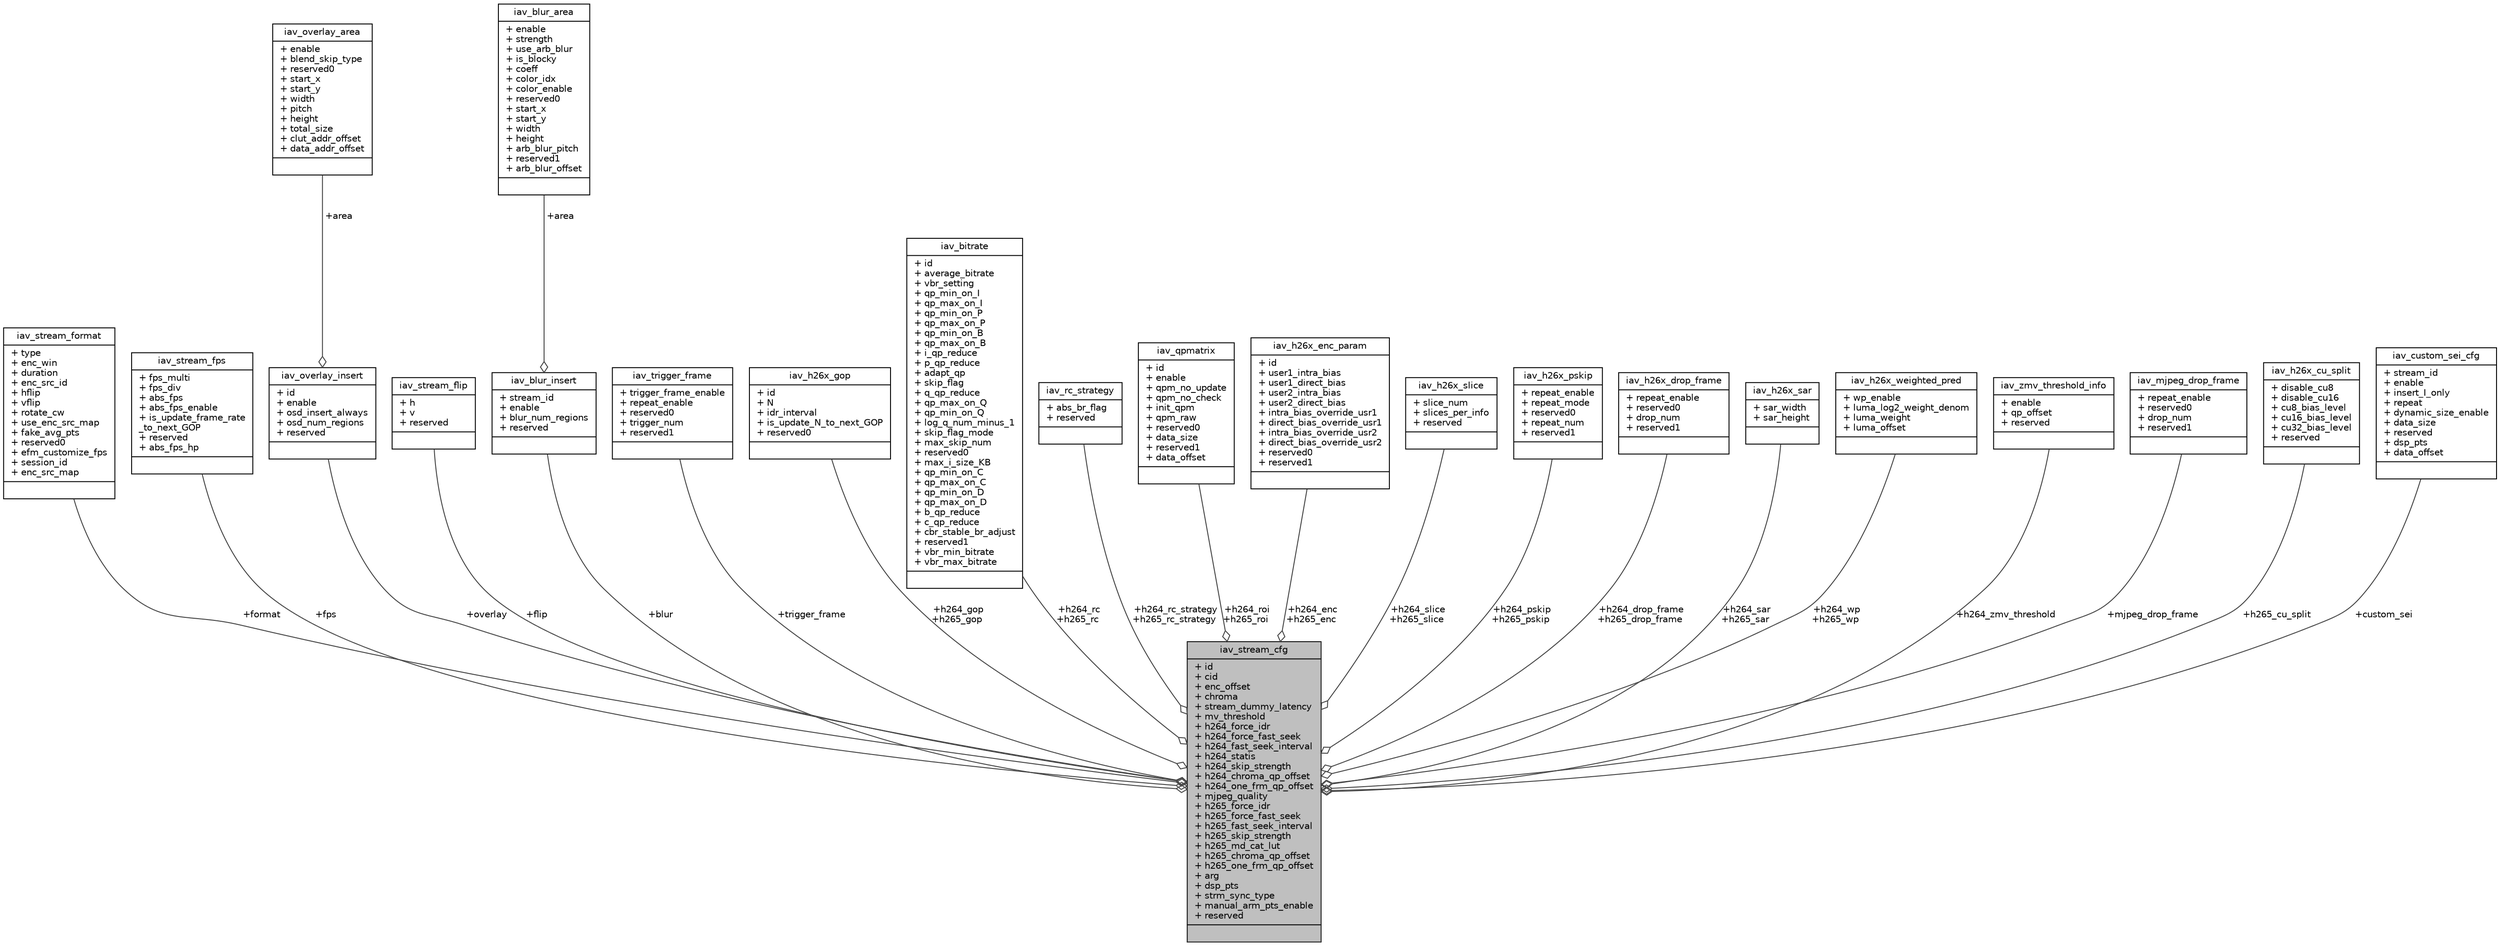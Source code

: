 digraph "iav_stream_cfg"
{
 // INTERACTIVE_SVG=YES
 // LATEX_PDF_SIZE
  bgcolor="transparent";
  edge [fontname="Helvetica",fontsize="10",labelfontname="Helvetica",labelfontsize="10"];
  node [fontname="Helvetica",fontsize="10",shape=record];
  Node1 [label="{iav_stream_cfg\n|+ id\l+ cid\l+ enc_offset\l+ chroma\l+ stream_dummy_latency\l+ mv_threshold\l+ h264_force_idr\l+ h264_force_fast_seek\l+ h264_fast_seek_interval\l+ h264_statis\l+ h264_skip_strength\l+ h264_chroma_qp_offset\l+ h264_one_frm_qp_offset\l+ mjpeg_quality\l+ h265_force_idr\l+ h265_force_fast_seek\l+ h265_fast_seek_interval\l+ h265_skip_strength\l+ h265_md_cat_lut\l+ h265_chroma_qp_offset\l+ h265_one_frm_qp_offset\l+ arg\l+ dsp_pts\l+ strm_sync_type\l+ manual_arm_pts_enable\l+ reserved\l|}",height=0.2,width=0.4,color="black", fillcolor="grey75", style="filled", fontcolor="black",tooltip=" "];
  Node2 -> Node1 [color="grey25",fontsize="10",style="solid",label=" +format" ,arrowhead="odiamond",fontname="Helvetica"];
  Node2 [label="{iav_stream_format\n|+ type\l+ enc_win\l+ duration\l+ enc_src_id\l+ hflip\l+ vflip\l+ rotate_cw\l+ use_enc_src_map\l+ fake_avg_pts\l+ reserved0\l+ efm_customize_fps\l+ session_id\l+ enc_src_map\l|}",height=0.2,width=0.4,color="black",URL="$dd/d8d/structiav__stream__format.html",tooltip=" "];
  Node3 -> Node1 [color="grey25",fontsize="10",style="solid",label=" +fps" ,arrowhead="odiamond",fontname="Helvetica"];
  Node3 [label="{iav_stream_fps\n|+ fps_multi\l+ fps_div\l+ abs_fps\l+ abs_fps_enable\l+ is_update_frame_rate\l_to_next_GOP\l+ reserved\l+ abs_fps_hp\l|}",height=0.2,width=0.4,color="black",URL="$d9/d3a/structiav__stream__fps.html",tooltip=" "];
  Node4 -> Node1 [color="grey25",fontsize="10",style="solid",label=" +overlay" ,arrowhead="odiamond",fontname="Helvetica"];
  Node4 [label="{iav_overlay_insert\n|+ id\l+ enable\l+ osd_insert_always\l+ osd_num_regions\l+ reserved\l|}",height=0.2,width=0.4,color="black",URL="$d4/d81/structiav__overlay__insert.html",tooltip=" "];
  Node5 -> Node4 [color="grey25",fontsize="10",style="solid",label=" +area" ,arrowhead="odiamond",fontname="Helvetica"];
  Node5 [label="{iav_overlay_area\n|+ enable\l+ blend_skip_type\l+ reserved0\l+ start_x\l+ start_y\l+ width\l+ pitch\l+ height\l+ total_size\l+ clut_addr_offset\l+ data_addr_offset\l|}",height=0.2,width=0.4,color="black",URL="$dc/dcd/structiav__overlay__area.html",tooltip=" "];
  Node6 -> Node1 [color="grey25",fontsize="10",style="solid",label=" +flip" ,arrowhead="odiamond",fontname="Helvetica"];
  Node6 [label="{iav_stream_flip\n|+ h\l+ v\l+ reserved\l|}",height=0.2,width=0.4,color="black",URL="$dc/d00/structiav__stream__flip.html",tooltip=" "];
  Node7 -> Node1 [color="grey25",fontsize="10",style="solid",label=" +blur" ,arrowhead="odiamond",fontname="Helvetica"];
  Node7 [label="{iav_blur_insert\n|+ stream_id\l+ enable\l+ blur_num_regions\l+ reserved\l|}",height=0.2,width=0.4,color="black",URL="$d3/dcd/structiav__blur__insert.html",tooltip=" "];
  Node8 -> Node7 [color="grey25",fontsize="10",style="solid",label=" +area" ,arrowhead="odiamond",fontname="Helvetica"];
  Node8 [label="{iav_blur_area\n|+ enable\l+ strength\l+ use_arb_blur\l+ is_blocky\l+ coeff\l+ color_idx\l+ color_enable\l+ reserved0\l+ start_x\l+ start_y\l+ width\l+ height\l+ arb_blur_pitch\l+ reserved1\l+ arb_blur_offset\l|}",height=0.2,width=0.4,color="black",URL="$d2/d61/structiav__blur__area.html",tooltip=" "];
  Node9 -> Node1 [color="grey25",fontsize="10",style="solid",label=" +trigger_frame" ,arrowhead="odiamond",fontname="Helvetica"];
  Node9 [label="{iav_trigger_frame\n|+ trigger_frame_enable\l+ repeat_enable\l+ reserved0\l+ trigger_num\l+ reserved1\l|}",height=0.2,width=0.4,color="black",URL="$dd/dc6/structiav__trigger__frame.html",tooltip=" "];
  Node10 -> Node1 [color="grey25",fontsize="10",style="solid",label=" +h264_gop\n+h265_gop" ,arrowhead="odiamond",fontname="Helvetica"];
  Node10 [label="{iav_h26x_gop\n|+ id\l+ N\l+ idr_interval\l+ is_update_N_to_next_GOP\l+ reserved0\l|}",height=0.2,width=0.4,color="black",URL="$db/dbb/structiav__h26x__gop.html",tooltip=" "];
  Node11 -> Node1 [color="grey25",fontsize="10",style="solid",label=" +h264_rc\n+h265_rc" ,arrowhead="odiamond",fontname="Helvetica"];
  Node11 [label="{iav_bitrate\n|+ id\l+ average_bitrate\l+ vbr_setting\l+ qp_min_on_I\l+ qp_max_on_I\l+ qp_min_on_P\l+ qp_max_on_P\l+ qp_min_on_B\l+ qp_max_on_B\l+ i_qp_reduce\l+ p_qp_reduce\l+ adapt_qp\l+ skip_flag\l+ q_qp_reduce\l+ qp_max_on_Q\l+ qp_min_on_Q\l+ log_q_num_minus_1\l+ skip_flag_mode\l+ max_skip_num\l+ reserved0\l+ max_i_size_KB\l+ qp_min_on_C\l+ qp_max_on_C\l+ qp_min_on_D\l+ qp_max_on_D\l+ b_qp_reduce\l+ c_qp_reduce\l+ cbr_stable_br_adjust\l+ reserved1\l+ vbr_min_bitrate\l+ vbr_max_bitrate\l|}",height=0.2,width=0.4,color="black",URL="$df/d72/structiav__bitrate.html",tooltip=" "];
  Node12 -> Node1 [color="grey25",fontsize="10",style="solid",label=" +h264_rc_strategy\n+h265_rc_strategy" ,arrowhead="odiamond",fontname="Helvetica"];
  Node12 [label="{iav_rc_strategy\n|+ abs_br_flag\l+ reserved\l|}",height=0.2,width=0.4,color="black",URL="$de/d11/structiav__rc__strategy.html",tooltip=" "];
  Node13 -> Node1 [color="grey25",fontsize="10",style="solid",label=" +h264_roi\n+h265_roi" ,arrowhead="odiamond",fontname="Helvetica"];
  Node13 [label="{iav_qpmatrix\n|+ id\l+ enable\l+ qpm_no_update\l+ qpm_no_check\l+ init_qpm\l+ qpm_raw\l+ reserved0\l+ data_size\l+ reserved1\l+ data_offset\l|}",height=0.2,width=0.4,color="black",URL="$d2/d53/structiav__qpmatrix.html",tooltip=" "];
  Node14 -> Node1 [color="grey25",fontsize="10",style="solid",label=" +h264_enc\n+h265_enc" ,arrowhead="odiamond",fontname="Helvetica"];
  Node14 [label="{iav_h26x_enc_param\n|+ id\l+ user1_intra_bias\l+ user1_direct_bias\l+ user2_intra_bias\l+ user2_direct_bias\l+ intra_bias_override_usr1\l+ direct_bias_override_usr1\l+ intra_bias_override_usr2\l+ direct_bias_override_usr2\l+ reserved0\l+ reserved1\l|}",height=0.2,width=0.4,color="black",URL="$dc/dcf/structiav__h26x__enc__param.html",tooltip=" "];
  Node15 -> Node1 [color="grey25",fontsize="10",style="solid",label=" +h264_slice\n+h265_slice" ,arrowhead="odiamond",fontname="Helvetica"];
  Node15 [label="{iav_h26x_slice\n|+ slice_num\l+ slices_per_info\l+ reserved\l|}",height=0.2,width=0.4,color="black",URL="$d1/d81/structiav__h26x__slice.html",tooltip=" "];
  Node16 -> Node1 [color="grey25",fontsize="10",style="solid",label=" +h264_pskip\n+h265_pskip" ,arrowhead="odiamond",fontname="Helvetica"];
  Node16 [label="{iav_h26x_pskip\n|+ repeat_enable\l+ repeat_mode\l+ reserved0\l+ repeat_num\l+ reserved1\l|}",height=0.2,width=0.4,color="black",URL="$d1/d7c/structiav__h26x__pskip.html",tooltip=" "];
  Node17 -> Node1 [color="grey25",fontsize="10",style="solid",label=" +h264_drop_frame\n+h265_drop_frame" ,arrowhead="odiamond",fontname="Helvetica"];
  Node17 [label="{iav_h26x_drop_frame\n|+ repeat_enable\l+ reserved0\l+ drop_num\l+ reserved1\l|}",height=0.2,width=0.4,color="black",URL="$d7/d16/structiav__h26x__drop__frame.html",tooltip=" "];
  Node18 -> Node1 [color="grey25",fontsize="10",style="solid",label=" +h264_sar\n+h265_sar" ,arrowhead="odiamond",fontname="Helvetica"];
  Node18 [label="{iav_h26x_sar\n|+ sar_width\l+ sar_height\l|}",height=0.2,width=0.4,color="black",URL="$de/d50/structiav__h26x__sar.html",tooltip=" "];
  Node19 -> Node1 [color="grey25",fontsize="10",style="solid",label=" +h264_wp\n+h265_wp" ,arrowhead="odiamond",fontname="Helvetica"];
  Node19 [label="{iav_h26x_weighted_pred\n|+ wp_enable\l+ luma_log2_weight_denom\l+ luma_weight\l+ luma_offset\l|}",height=0.2,width=0.4,color="black",URL="$df/db7/structiav__h26x__weighted__pred.html",tooltip=" "];
  Node20 -> Node1 [color="grey25",fontsize="10",style="solid",label=" +h264_zmv_threshold" ,arrowhead="odiamond",fontname="Helvetica"];
  Node20 [label="{iav_zmv_threshold_info\n|+ enable\l+ qp_offset\l+ reserved\l|}",height=0.2,width=0.4,color="black",URL="$d8/d6c/structiav__zmv__threshold__info.html",tooltip=" "];
  Node21 -> Node1 [color="grey25",fontsize="10",style="solid",label=" +mjpeg_drop_frame" ,arrowhead="odiamond",fontname="Helvetica"];
  Node21 [label="{iav_mjpeg_drop_frame\n|+ repeat_enable\l+ reserved0\l+ drop_num\l+ reserved1\l|}",height=0.2,width=0.4,color="black",URL="$da/d18/structiav__mjpeg__drop__frame.html",tooltip=" "];
  Node22 -> Node1 [color="grey25",fontsize="10",style="solid",label=" +h265_cu_split" ,arrowhead="odiamond",fontname="Helvetica"];
  Node22 [label="{iav_h26x_cu_split\n|+ disable_cu8\l+ disable_cu16\l+ cu8_bias_level\l+ cu16_bias_level\l+ cu32_bias_level\l+ reserved\l|}",height=0.2,width=0.4,color="black",URL="$de/d3f/structiav__h26x__cu__split.html",tooltip=" "];
  Node23 -> Node1 [color="grey25",fontsize="10",style="solid",label=" +custom_sei" ,arrowhead="odiamond",fontname="Helvetica"];
  Node23 [label="{iav_custom_sei_cfg\n|+ stream_id\l+ enable\l+ insert_I_only\l+ repeat\l+ dynamic_size_enable\l+ data_size\l+ reserved\l+ dsp_pts\l+ data_offset\l|}",height=0.2,width=0.4,color="black",URL="$d4/d9f/structiav__custom__sei__cfg.html",tooltip=" "];
}
